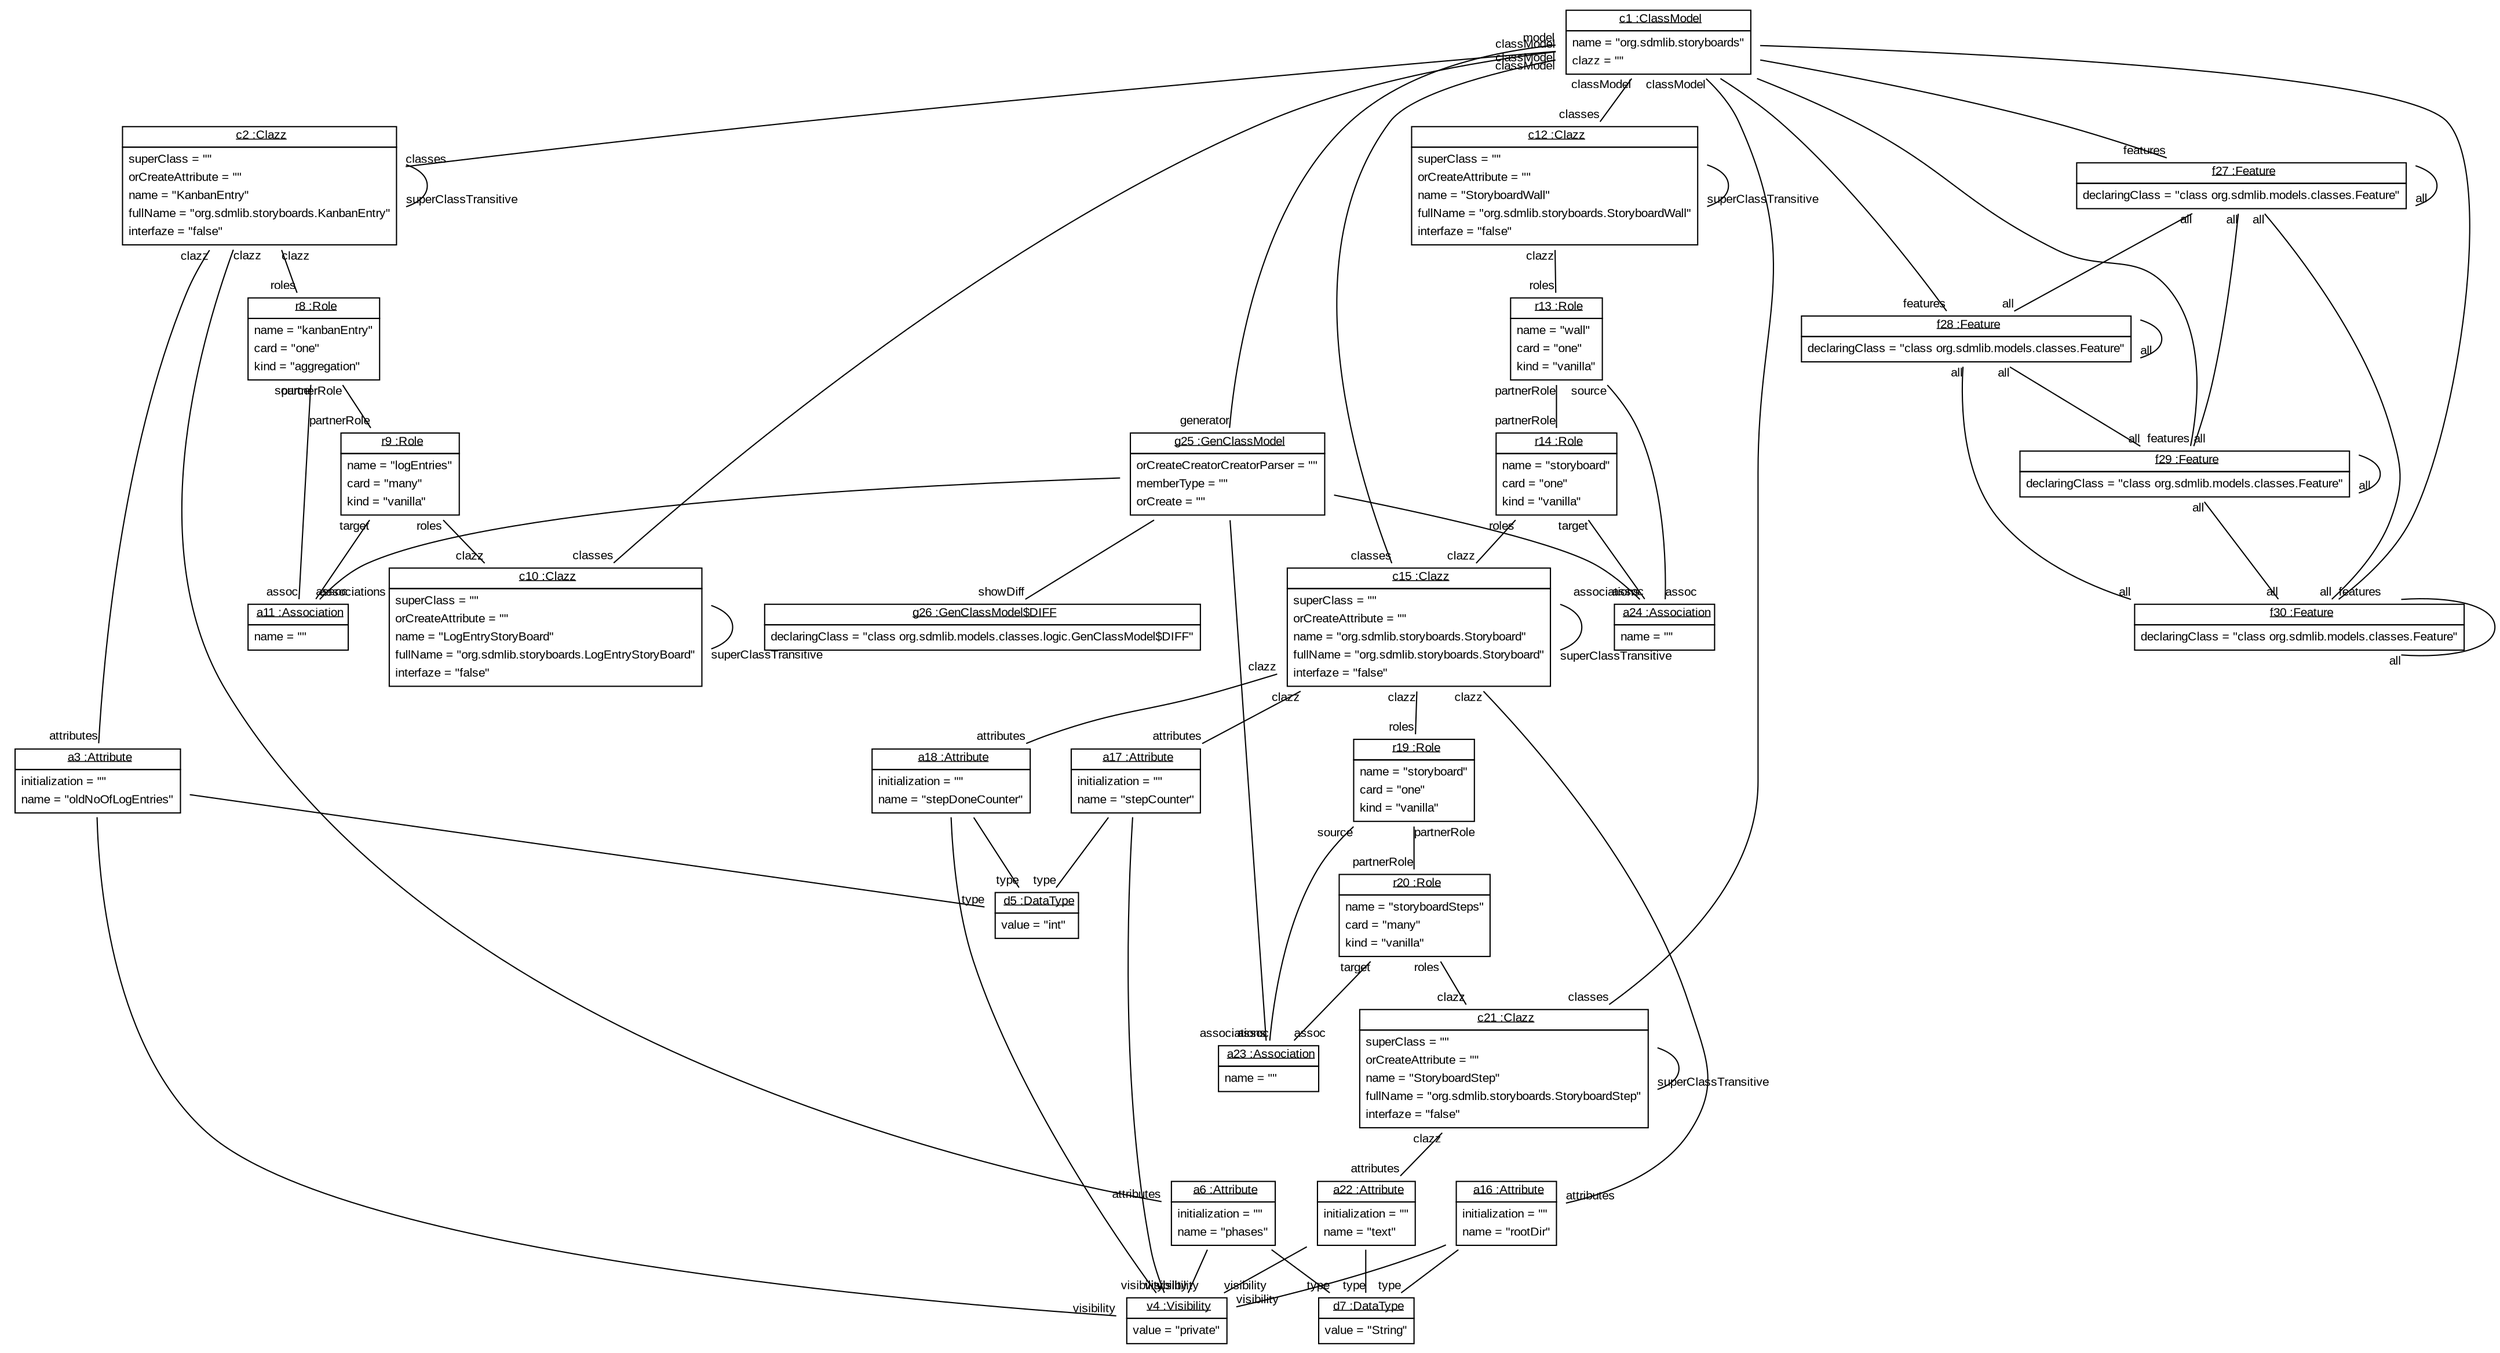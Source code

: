 graph ObjectDiagram {
   node [shape = none, fontsize = 10, fontname = "Arial"];
   edge [fontsize = 10, fontname = "Arial"];
   compound=true;

c1 [label=<<table border='0' cellborder='1' cellspacing='0'> <tr> <td href="../../SDMLib/src/org/sdmlib/models/classes/ClassModel.java"> <u>c1 :ClassModel</u></td></tr><tr><td><table border='0' cellborder='0' cellspacing='0'><tr><td align='left'>name = "org.sdmlib.storyboards"</td></tr><tr><td align='left'>clazz = ""</td></tr></table></td></tr></table>>];
c2 [label=<<table border='0' cellborder='1' cellspacing='0'> <tr> <td href="../../SDMLib/src/org/sdmlib/models/classes/Clazz.java"> <u>c2 :Clazz</u></td></tr><tr><td><table border='0' cellborder='0' cellspacing='0'><tr><td align='left'>superClass = ""</td></tr><tr><td align='left'>orCreateAttribute = ""</td></tr><tr><td align='left'>name = "KanbanEntry"</td></tr><tr><td align='left'>fullName = "org.sdmlib.storyboards.KanbanEntry"</td></tr><tr><td align='left'>interfaze = "false"</td></tr></table></td></tr></table>>];
a3 [label=<<table border='0' cellborder='1' cellspacing='0'> <tr> <td href="../../SDMLib/src/org/sdmlib/models/classes/Attribute.java"> <u>a3 :Attribute</u></td></tr><tr><td><table border='0' cellborder='0' cellspacing='0'><tr><td align='left'>initialization = ""</td></tr><tr><td align='left'>name = "oldNoOfLogEntries"</td></tr></table></td></tr></table>>];
v4 [label=<<table border='0' cellborder='1' cellspacing='0'> <tr> <td href="../../SDMLib/src/org/sdmlib/models/classes/Visibility.java"> <u>v4 :Visibility</u></td></tr><tr><td><table border='0' cellborder='0' cellspacing='0'><tr><td align='left'>value = "private"</td></tr></table></td></tr></table>>];
d5 [label=<<table border='0' cellborder='1' cellspacing='0'> <tr> <td href="../../SDMLib/src/org/sdmlib/models/classes/DataType.java"> <u>d5 :DataType</u></td></tr><tr><td><table border='0' cellborder='0' cellspacing='0'><tr><td align='left'>value = "int"</td></tr></table></td></tr></table>>];
a6 [label=<<table border='0' cellborder='1' cellspacing='0'> <tr> <td href="../../SDMLib/src/org/sdmlib/models/classes/Attribute.java"> <u>a6 :Attribute</u></td></tr><tr><td><table border='0' cellborder='0' cellspacing='0'><tr><td align='left'>initialization = ""</td></tr><tr><td align='left'>name = "phases"</td></tr></table></td></tr></table>>];
d7 [label=<<table border='0' cellborder='1' cellspacing='0'> <tr> <td href="../../SDMLib/src/org/sdmlib/models/classes/DataType.java"> <u>d7 :DataType</u></td></tr><tr><td><table border='0' cellborder='0' cellspacing='0'><tr><td align='left'>value = "String"</td></tr></table></td></tr></table>>];
r8 [label=<<table border='0' cellborder='1' cellspacing='0'> <tr> <td href="../../SDMLib/src/org/sdmlib/models/classes/Role.java"> <u>r8 :Role</u></td></tr><tr><td><table border='0' cellborder='0' cellspacing='0'><tr><td align='left'>name = "kanbanEntry"</td></tr><tr><td align='left'>card = "one"</td></tr><tr><td align='left'>kind = "aggregation"</td></tr></table></td></tr></table>>];
r9 [label=<<table border='0' cellborder='1' cellspacing='0'> <tr> <td href="../../SDMLib/src/org/sdmlib/models/classes/Role.java"> <u>r9 :Role</u></td></tr><tr><td><table border='0' cellborder='0' cellspacing='0'><tr><td align='left'>name = "logEntries"</td></tr><tr><td align='left'>card = "many"</td></tr><tr><td align='left'>kind = "vanilla"</td></tr></table></td></tr></table>>];
c10 [label=<<table border='0' cellborder='1' cellspacing='0'> <tr> <td href="../../SDMLib/src/org/sdmlib/models/classes/Clazz.java"> <u>c10 :Clazz</u></td></tr><tr><td><table border='0' cellborder='0' cellspacing='0'><tr><td align='left'>superClass = ""</td></tr><tr><td align='left'>orCreateAttribute = ""</td></tr><tr><td align='left'>name = "LogEntryStoryBoard"</td></tr><tr><td align='left'>fullName = "org.sdmlib.storyboards.LogEntryStoryBoard"</td></tr><tr><td align='left'>interfaze = "false"</td></tr></table></td></tr></table>>];
a11 [label=<<table border='0' cellborder='1' cellspacing='0'> <tr> <td href="../../SDMLib/src/org/sdmlib/models/classes/Association.java"> <u>a11 :Association</u></td></tr><tr><td><table border='0' cellborder='0' cellspacing='0'><tr><td align='left'>name = ""</td></tr></table></td></tr></table>>];
c12 [label=<<table border='0' cellborder='1' cellspacing='0'> <tr> <td href="../../SDMLib/src/org/sdmlib/models/classes/Clazz.java"> <u>c12 :Clazz</u></td></tr><tr><td><table border='0' cellborder='0' cellspacing='0'><tr><td align='left'>superClass = ""</td></tr><tr><td align='left'>orCreateAttribute = ""</td></tr><tr><td align='left'>name = "StoryboardWall"</td></tr><tr><td align='left'>fullName = "org.sdmlib.storyboards.StoryboardWall"</td></tr><tr><td align='left'>interfaze = "false"</td></tr></table></td></tr></table>>];
r13 [label=<<table border='0' cellborder='1' cellspacing='0'> <tr> <td href="../../SDMLib/src/org/sdmlib/models/classes/Role.java"> <u>r13 :Role</u></td></tr><tr><td><table border='0' cellborder='0' cellspacing='0'><tr><td align='left'>name = "wall"</td></tr><tr><td align='left'>card = "one"</td></tr><tr><td align='left'>kind = "vanilla"</td></tr></table></td></tr></table>>];
r14 [label=<<table border='0' cellborder='1' cellspacing='0'> <tr> <td href="../../SDMLib/src/org/sdmlib/models/classes/Role.java"> <u>r14 :Role</u></td></tr><tr><td><table border='0' cellborder='0' cellspacing='0'><tr><td align='left'>name = "storyboard"</td></tr><tr><td align='left'>card = "one"</td></tr><tr><td align='left'>kind = "vanilla"</td></tr></table></td></tr></table>>];
c15 [label=<<table border='0' cellborder='1' cellspacing='0'> <tr> <td href="../../SDMLib/src/org/sdmlib/models/classes/Clazz.java"> <u>c15 :Clazz</u></td></tr><tr><td><table border='0' cellborder='0' cellspacing='0'><tr><td align='left'>superClass = ""</td></tr><tr><td align='left'>orCreateAttribute = ""</td></tr><tr><td align='left'>name = "org.sdmlib.storyboards.Storyboard"</td></tr><tr><td align='left'>fullName = "org.sdmlib.storyboards.Storyboard"</td></tr><tr><td align='left'>interfaze = "false"</td></tr></table></td></tr></table>>];
a16 [label=<<table border='0' cellborder='1' cellspacing='0'> <tr> <td href="../../SDMLib/src/org/sdmlib/models/classes/Attribute.java"> <u>a16 :Attribute</u></td></tr><tr><td><table border='0' cellborder='0' cellspacing='0'><tr><td align='left'>initialization = ""</td></tr><tr><td align='left'>name = "rootDir"</td></tr></table></td></tr></table>>];
a17 [label=<<table border='0' cellborder='1' cellspacing='0'> <tr> <td href="../../SDMLib/src/org/sdmlib/models/classes/Attribute.java"> <u>a17 :Attribute</u></td></tr><tr><td><table border='0' cellborder='0' cellspacing='0'><tr><td align='left'>initialization = ""</td></tr><tr><td align='left'>name = "stepCounter"</td></tr></table></td></tr></table>>];
a18 [label=<<table border='0' cellborder='1' cellspacing='0'> <tr> <td href="../../SDMLib/src/org/sdmlib/models/classes/Attribute.java"> <u>a18 :Attribute</u></td></tr><tr><td><table border='0' cellborder='0' cellspacing='0'><tr><td align='left'>initialization = ""</td></tr><tr><td align='left'>name = "stepDoneCounter"</td></tr></table></td></tr></table>>];
r19 [label=<<table border='0' cellborder='1' cellspacing='0'> <tr> <td href="../../SDMLib/src/org/sdmlib/models/classes/Role.java"> <u>r19 :Role</u></td></tr><tr><td><table border='0' cellborder='0' cellspacing='0'><tr><td align='left'>name = "storyboard"</td></tr><tr><td align='left'>card = "one"</td></tr><tr><td align='left'>kind = "vanilla"</td></tr></table></td></tr></table>>];
r20 [label=<<table border='0' cellborder='1' cellspacing='0'> <tr> <td href="../../SDMLib/src/org/sdmlib/models/classes/Role.java"> <u>r20 :Role</u></td></tr><tr><td><table border='0' cellborder='0' cellspacing='0'><tr><td align='left'>name = "storyboardSteps"</td></tr><tr><td align='left'>card = "many"</td></tr><tr><td align='left'>kind = "vanilla"</td></tr></table></td></tr></table>>];
c21 [label=<<table border='0' cellborder='1' cellspacing='0'> <tr> <td href="../../SDMLib/src/org/sdmlib/models/classes/Clazz.java"> <u>c21 :Clazz</u></td></tr><tr><td><table border='0' cellborder='0' cellspacing='0'><tr><td align='left'>superClass = ""</td></tr><tr><td align='left'>orCreateAttribute = ""</td></tr><tr><td align='left'>name = "StoryboardStep"</td></tr><tr><td align='left'>fullName = "org.sdmlib.storyboards.StoryboardStep"</td></tr><tr><td align='left'>interfaze = "false"</td></tr></table></td></tr></table>>];
a22 [label=<<table border='0' cellborder='1' cellspacing='0'> <tr> <td href="../../SDMLib/src/org/sdmlib/models/classes/Attribute.java"> <u>a22 :Attribute</u></td></tr><tr><td><table border='0' cellborder='0' cellspacing='0'><tr><td align='left'>initialization = ""</td></tr><tr><td align='left'>name = "text"</td></tr></table></td></tr></table>>];
a23 [label=<<table border='0' cellborder='1' cellspacing='0'> <tr> <td href="../../SDMLib/src/org/sdmlib/models/classes/Association.java"> <u>a23 :Association</u></td></tr><tr><td><table border='0' cellborder='0' cellspacing='0'><tr><td align='left'>name = ""</td></tr></table></td></tr></table>>];
a24 [label=<<table border='0' cellborder='1' cellspacing='0'> <tr> <td href="../../SDMLib/src/org/sdmlib/models/classes/Association.java"> <u>a24 :Association</u></td></tr><tr><td><table border='0' cellborder='0' cellspacing='0'><tr><td align='left'>name = ""</td></tr></table></td></tr></table>>];
g25 [label=<<table border='0' cellborder='1' cellspacing='0'> <tr> <td href="../../SDMLib/src/org/sdmlib/models/classes/logic/GenClassModel.java"> <u>g25 :GenClassModel</u></td></tr><tr><td><table border='0' cellborder='0' cellspacing='0'><tr><td align='left'>orCreateCreatorCreatorParser = ""</td></tr><tr><td align='left'>memberType = ""</td></tr><tr><td align='left'>orCreate = ""</td></tr></table></td></tr></table>>];
g26 [label=<<table border='0' cellborder='1' cellspacing='0'> <tr> <td href="../../SDMLib/src/org/sdmlib/models/classes/logic/GenClassModel.java"> <u>g26 :GenClassModel$DIFF</u></td></tr><tr><td><table border='0' cellborder='0' cellspacing='0'><tr><td align='left'>declaringClass = "class org.sdmlib.models.classes.logic.GenClassModel$DIFF"</td></tr></table></td></tr></table>>];
f27 [label=<<table border='0' cellborder='1' cellspacing='0'> <tr> <td href="../../SDMLib/src/org/sdmlib/models/classes/Feature.java"> <u>f27 :Feature</u></td></tr><tr><td><table border='0' cellborder='0' cellspacing='0'><tr><td align='left'>declaringClass = "class org.sdmlib.models.classes.Feature"</td></tr></table></td></tr></table>>];
f28 [label=<<table border='0' cellborder='1' cellspacing='0'> <tr> <td href="../../SDMLib/src/org/sdmlib/models/classes/Feature.java"> <u>f28 :Feature</u></td></tr><tr><td><table border='0' cellborder='0' cellspacing='0'><tr><td align='left'>declaringClass = "class org.sdmlib.models.classes.Feature"</td></tr></table></td></tr></table>>];
f29 [label=<<table border='0' cellborder='1' cellspacing='0'> <tr> <td href="../../SDMLib/src/org/sdmlib/models/classes/Feature.java"> <u>f29 :Feature</u></td></tr><tr><td><table border='0' cellborder='0' cellspacing='0'><tr><td align='left'>declaringClass = "class org.sdmlib.models.classes.Feature"</td></tr></table></td></tr></table>>];
f30 [label=<<table border='0' cellborder='1' cellspacing='0'> <tr> <td href="../../SDMLib/src/org/sdmlib/models/classes/Feature.java"> <u>f30 :Feature</u></td></tr><tr><td><table border='0' cellborder='0' cellspacing='0'><tr><td align='left'>declaringClass = "class org.sdmlib.models.classes.Feature"</td></tr></table></td></tr></table>>];

c1 -- c2 [headlabel = "classes" taillabel = "classModel"];
c1 -- c10 [headlabel = "classes" taillabel = "classModel"];
c1 -- c12 [headlabel = "classes" taillabel = "classModel"];
c1 -- c15 [headlabel = "classes" taillabel = "classModel"];
c1 -- c21 [headlabel = "classes" taillabel = "classModel"];
c1 -- f27 [headlabel = "features" taillabel = ""];
c1 -- f28 [headlabel = "features" taillabel = ""];
c1 -- f29 [headlabel = "features" taillabel = ""];
c1 -- f30 [headlabel = "features" taillabel = ""];
c1 -- g25 [headlabel = "generator" taillabel = "model"];
c2 -- r8 [headlabel = "roles" taillabel = "clazz"];
c2 -- a3 [headlabel = "attributes" taillabel = "clazz"];
c2 -- a6 [headlabel = "attributes" taillabel = "clazz"];
c2 -- c2 [headlabel = "superClassTransitive" taillabel = ""];
a3 -- v4 [headlabel = "visibility" taillabel = ""];
a3 -- d5 [headlabel = "type" taillabel = ""];
a6 -- v4 [headlabel = "visibility" taillabel = ""];
a6 -- d7 [headlabel = "type" taillabel = ""];
r8 -- a11 [headlabel = "assoc" taillabel = "source"];
r8 -- r9 [headlabel = "partnerRole" taillabel = "partnerRole"];
r9 -- a11 [headlabel = "assoc" taillabel = "target"];
r9 -- c10 [headlabel = "clazz" taillabel = "roles"];
c10 -- c10 [headlabel = "superClassTransitive" taillabel = ""];
c12 -- r13 [headlabel = "roles" taillabel = "clazz"];
c12 -- c12 [headlabel = "superClassTransitive" taillabel = ""];
r13 -- a24 [headlabel = "assoc" taillabel = "source"];
r13 -- r14 [headlabel = "partnerRole" taillabel = "partnerRole"];
r14 -- a24 [headlabel = "assoc" taillabel = "target"];
r14 -- c15 [headlabel = "clazz" taillabel = "roles"];
c15 -- r19 [headlabel = "roles" taillabel = "clazz"];
c15 -- a16 [headlabel = "attributes" taillabel = "clazz"];
c15 -- a17 [headlabel = "attributes" taillabel = "clazz"];
c15 -- a18 [headlabel = "attributes" taillabel = "clazz"];
c15 -- c15 [headlabel = "superClassTransitive" taillabel = ""];
a16 -- v4 [headlabel = "visibility" taillabel = ""];
a16 -- d7 [headlabel = "type" taillabel = ""];
a17 -- v4 [headlabel = "visibility" taillabel = ""];
a17 -- d5 [headlabel = "type" taillabel = ""];
a18 -- v4 [headlabel = "visibility" taillabel = ""];
a18 -- d5 [headlabel = "type" taillabel = ""];
r19 -- a23 [headlabel = "assoc" taillabel = "source"];
r19 -- r20 [headlabel = "partnerRole" taillabel = "partnerRole"];
r20 -- a23 [headlabel = "assoc" taillabel = "target"];
r20 -- c21 [headlabel = "clazz" taillabel = "roles"];
c21 -- a22 [headlabel = "attributes" taillabel = "clazz"];
c21 -- c21 [headlabel = "superClassTransitive" taillabel = ""];
a22 -- v4 [headlabel = "visibility" taillabel = ""];
a22 -- d7 [headlabel = "type" taillabel = ""];
g25 -- a11 [headlabel = "associations" taillabel = ""];
g25 -- a24 [headlabel = "associations" taillabel = ""];
g25 -- a23 [headlabel = "associations" taillabel = ""];
g25 -- g26 [headlabel = "showDiff" taillabel = ""];
f27 -- f27 [headlabel = "all" taillabel = ""];
f27 -- f28 [headlabel = "all" taillabel = "all"];
f27 -- f29 [headlabel = "all" taillabel = "all"];
f27 -- f30 [headlabel = "all" taillabel = "all"];
f28 -- f28 [headlabel = "all" taillabel = ""];
f28 -- f29 [headlabel = "all" taillabel = "all"];
f28 -- f30 [headlabel = "all" taillabel = "all"];
f29 -- f29 [headlabel = "all" taillabel = ""];
f29 -- f30 [headlabel = "all" taillabel = "all"];
f30 -- f30 [headlabel = "all" taillabel = ""];
}
